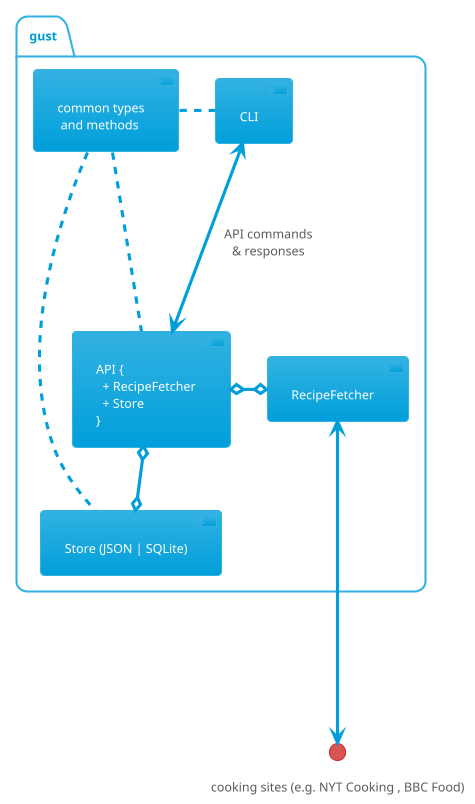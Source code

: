 @startuml design

!theme bluegray
skinparam classFontColor darkSlateGray

package "gust" {
  [API {\n  + RecipeFetcher\n  + Store\n}] o-down-o [Store (JSON | SQLite)]
  [CLI] <---> [API {\n  + RecipeFetcher\n  + Store\n}] : API commands\n& responses
  [common types\n and methods] .right. [API {\n  + RecipeFetcher\n  + Store\n}]
  [common types\n and methods] .right. [CLI]
  [common types\n and methods] .right. [Store (JSON | SQLite)]
  [API {\n  + RecipeFetcher\n  + Store\n}] o-right-o [RecipeFetcher]
}
interface "cooking sites (e.g. NYT Cooking , BBC Food)" as ext
[RecipeFetcher] <--down--> ext

@enduml